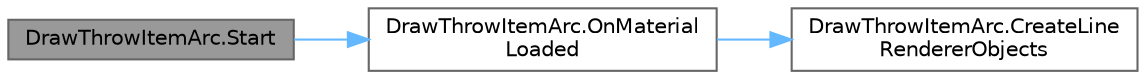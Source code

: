 digraph "DrawThrowItemArc.Start"
{
 // LATEX_PDF_SIZE
  bgcolor="transparent";
  edge [fontname=Helvetica,fontsize=10,labelfontname=Helvetica,labelfontsize=10];
  node [fontname=Helvetica,fontsize=10,shape=box,height=0.2,width=0.4];
  rankdir="LR";
  Node1 [id="Node000001",label="DrawThrowItemArc.Start",height=0.2,width=0.4,color="gray40", fillcolor="grey60", style="filled", fontcolor="black",tooltip=" "];
  Node1 -> Node2 [id="edge1_Node000001_Node000002",color="steelblue1",style="solid",tooltip=" "];
  Node2 [id="Node000002",label="DrawThrowItemArc.OnMaterial\lLoaded",height=0.2,width=0.4,color="grey40", fillcolor="white", style="filled",URL="$class_draw_throw_item_arc.html#a7310cfcb3ebf080fe2e8c880f48a6a90",tooltip=" "];
  Node2 -> Node3 [id="edge2_Node000002_Node000003",color="steelblue1",style="solid",tooltip=" "];
  Node3 [id="Node000003",label="DrawThrowItemArc.CreateLine\lRendererObjects",height=0.2,width=0.4,color="grey40", fillcolor="white", style="filled",URL="$class_draw_throw_item_arc.html#a383d8e0272bafba7286a377a66fcb252",tooltip="LineRendererオブジェクトを作成"];
}
